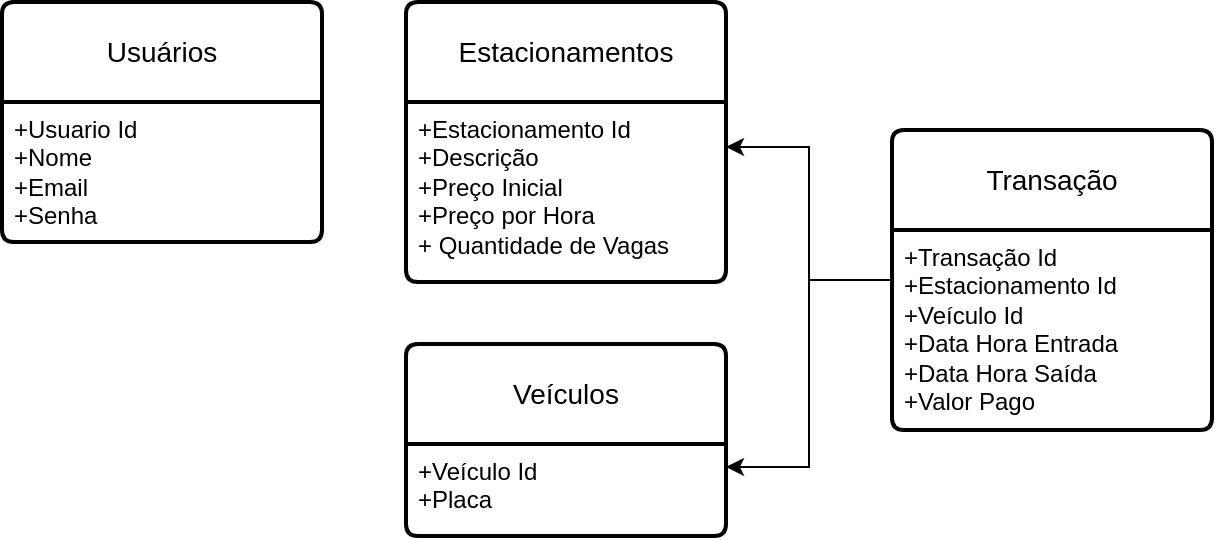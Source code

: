 <mxfile version="22.1.18" type="device">
  <diagram name="Entidades" id="d6gdCRZ_aHt71Y3ckht7">
    <mxGraphModel dx="1914" dy="1187" grid="0" gridSize="10" guides="1" tooltips="1" connect="1" arrows="1" fold="1" page="0" pageScale="1" pageWidth="827" pageHeight="1169" math="0" shadow="0">
      <root>
        <mxCell id="0" />
        <mxCell id="1" parent="0" />
        <mxCell id="-Tan3a7J-cr3dUUWGE22-2" value="Usuários" style="swimlane;childLayout=stackLayout;horizontal=1;startSize=50;horizontalStack=0;rounded=1;fontSize=14;fontStyle=0;strokeWidth=2;resizeParent=0;resizeLast=1;shadow=0;dashed=0;align=center;arcSize=4;whiteSpace=wrap;html=1;" vertex="1" parent="1">
          <mxGeometry x="-920" y="-40" width="160" height="120" as="geometry" />
        </mxCell>
        <mxCell id="-Tan3a7J-cr3dUUWGE22-3" value="+Usuario Id&lt;br&gt;+Nome&lt;br&gt;+Email&lt;br&gt;+Senha" style="align=left;strokeColor=none;fillColor=none;spacingLeft=4;fontSize=12;verticalAlign=top;resizable=0;rotatable=0;part=1;html=1;" vertex="1" parent="-Tan3a7J-cr3dUUWGE22-2">
          <mxGeometry y="50" width="160" height="70" as="geometry" />
        </mxCell>
        <mxCell id="-Tan3a7J-cr3dUUWGE22-4" value="Estacionamentos" style="swimlane;childLayout=stackLayout;horizontal=1;startSize=50;horizontalStack=0;rounded=1;fontSize=14;fontStyle=0;strokeWidth=2;resizeParent=0;resizeLast=1;shadow=0;dashed=0;align=center;arcSize=4;whiteSpace=wrap;html=1;" vertex="1" parent="1">
          <mxGeometry x="-718" y="-40" width="160" height="140" as="geometry" />
        </mxCell>
        <mxCell id="-Tan3a7J-cr3dUUWGE22-5" value="+Estacionamento Id&lt;br&gt;+Descrição&lt;br&gt;+Preço Inicial&lt;br&gt;+Preço por Hora&lt;br&gt;+ Quantidade de Vagas" style="align=left;strokeColor=none;fillColor=none;spacingLeft=4;fontSize=12;verticalAlign=top;resizable=0;rotatable=0;part=1;html=1;" vertex="1" parent="-Tan3a7J-cr3dUUWGE22-4">
          <mxGeometry y="50" width="160" height="90" as="geometry" />
        </mxCell>
        <mxCell id="-Tan3a7J-cr3dUUWGE22-8" value="Veículos" style="swimlane;childLayout=stackLayout;horizontal=1;startSize=50;horizontalStack=0;rounded=1;fontSize=14;fontStyle=0;strokeWidth=2;resizeParent=0;resizeLast=1;shadow=0;dashed=0;align=center;arcSize=4;whiteSpace=wrap;html=1;" vertex="1" parent="1">
          <mxGeometry x="-718" y="131" width="160" height="96" as="geometry" />
        </mxCell>
        <mxCell id="-Tan3a7J-cr3dUUWGE22-9" value="+Veículo Id&lt;br&gt;+Placa" style="align=left;strokeColor=none;fillColor=none;spacingLeft=4;fontSize=12;verticalAlign=top;resizable=0;rotatable=0;part=1;html=1;" vertex="1" parent="-Tan3a7J-cr3dUUWGE22-8">
          <mxGeometry y="50" width="160" height="46" as="geometry" />
        </mxCell>
        <mxCell id="-Tan3a7J-cr3dUUWGE22-14" style="edgeStyle=orthogonalEdgeStyle;rounded=0;orthogonalLoop=1;jettySize=auto;html=1;entryX=1;entryY=0.25;entryDx=0;entryDy=0;" edge="1" parent="1" source="-Tan3a7J-cr3dUUWGE22-12" target="-Tan3a7J-cr3dUUWGE22-5">
          <mxGeometry relative="1" as="geometry" />
        </mxCell>
        <mxCell id="-Tan3a7J-cr3dUUWGE22-15" style="edgeStyle=orthogonalEdgeStyle;rounded=0;orthogonalLoop=1;jettySize=auto;html=1;entryX=1;entryY=0.25;entryDx=0;entryDy=0;" edge="1" parent="1" source="-Tan3a7J-cr3dUUWGE22-12" target="-Tan3a7J-cr3dUUWGE22-9">
          <mxGeometry relative="1" as="geometry" />
        </mxCell>
        <mxCell id="-Tan3a7J-cr3dUUWGE22-12" value="Transação" style="swimlane;childLayout=stackLayout;horizontal=1;startSize=50;horizontalStack=0;rounded=1;fontSize=14;fontStyle=0;strokeWidth=2;resizeParent=0;resizeLast=1;shadow=0;dashed=0;align=center;arcSize=4;whiteSpace=wrap;html=1;" vertex="1" parent="1">
          <mxGeometry x="-475" y="24" width="160" height="150" as="geometry" />
        </mxCell>
        <mxCell id="-Tan3a7J-cr3dUUWGE22-13" value="+Transação Id&lt;br&gt;+Estacionamento Id&lt;br&gt;+Veículo Id&lt;br&gt;+Data Hora Entrada&lt;br&gt;+Data Hora Saída&lt;br&gt;+Valor Pago" style="align=left;strokeColor=none;fillColor=none;spacingLeft=4;fontSize=12;verticalAlign=top;resizable=0;rotatable=0;part=1;html=1;" vertex="1" parent="-Tan3a7J-cr3dUUWGE22-12">
          <mxGeometry y="50" width="160" height="100" as="geometry" />
        </mxCell>
      </root>
    </mxGraphModel>
  </diagram>
</mxfile>
